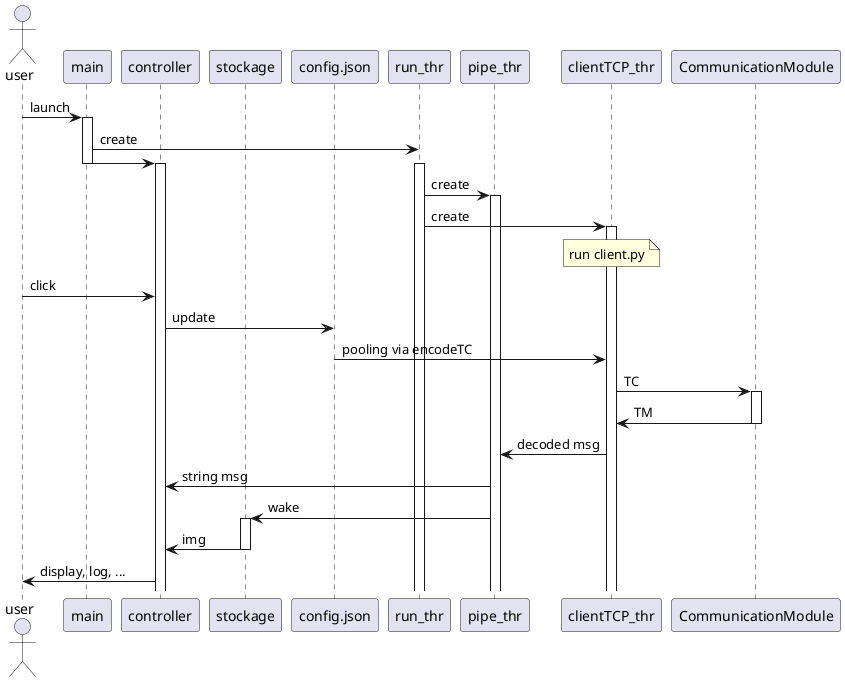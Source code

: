 @startuml A-Eye_Controller_sequence_diagram
actor user
participant main 
participant controller
participant stockage
participant config.json
participant run_thr
participant pipe_thr
participant clientTCP_thr
participant CommunicationModule

user -> main : launch
activate main
main -> run_thr : create
main -> controller : 
deactivate main 
activate controller
activate run_thr 
run_thr -> pipe_thr : create
activate pipe_thr
run_thr -> clientTCP_thr : create
activate clientTCP_thr
note over clientTCP_thr : run client.py
user -> controller : click
controller -> config.json : update
config.json -> clientTCP_thr : pooling via encodeTC
clientTCP_thr -> CommunicationModule : TC
activate CommunicationModule
CommunicationModule -> clientTCP_thr : TM
deactivate CommunicationModule
clientTCP_thr -> pipe_thr : decoded msg
pipe_thr -> controller : string msg 
pipe_thr -> stockage : wake
activate stockage
stockage -> controller : img
deactivate stockage 
controller -> user : display, log, ...

' deactivate controller 
' deactivate clientTCP_thr 
' deactivate pipe_thr 
@enduml